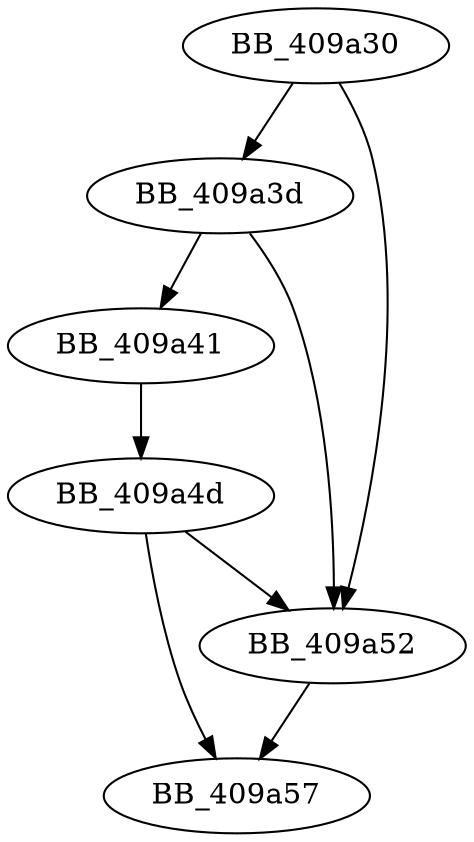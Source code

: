 DiGraph sub_409A30{
BB_409a30->BB_409a3d
BB_409a30->BB_409a52
BB_409a3d->BB_409a41
BB_409a3d->BB_409a52
BB_409a41->BB_409a4d
BB_409a4d->BB_409a52
BB_409a4d->BB_409a57
BB_409a52->BB_409a57
}
